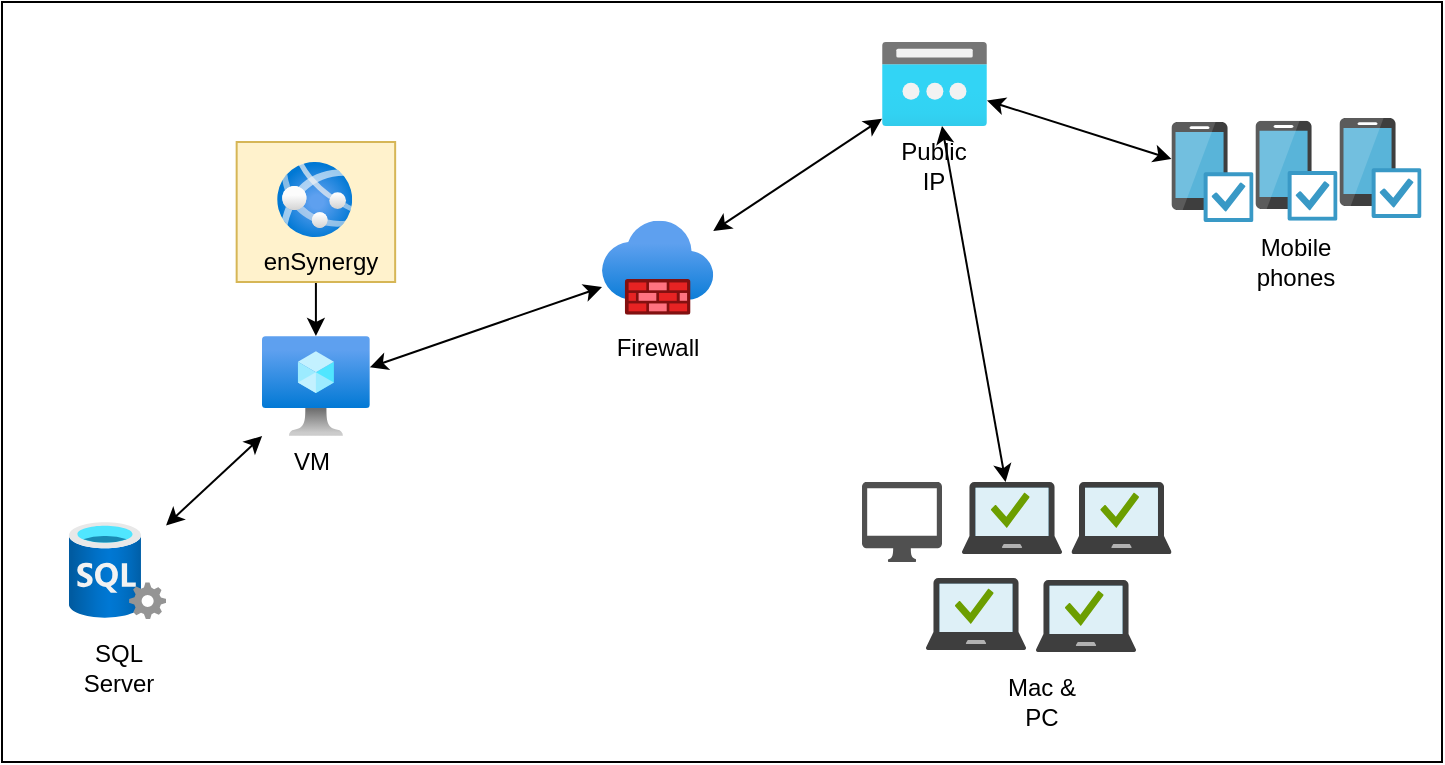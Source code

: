 <mxfile version="14.9.7" type="github">
  <diagram name="Page-1" id="2ca16b54-16f6-2749-3443-fa8db7711227">
    <mxGraphModel dx="946" dy="640" grid="1" gridSize="10" guides="1" tooltips="1" connect="1" arrows="1" fold="1" page="1" pageScale="1" pageWidth="1100" pageHeight="850" background="none" math="0" shadow="0">
      <root>
        <mxCell id="0" />
        <mxCell id="1" parent="0" />
        <mxCell id="Hm6aeHfuPzpVKwr9Rmps-9" value="" style="rounded=0;whiteSpace=wrap;html=1;" vertex="1" parent="1">
          <mxGeometry x="360" y="230" width="720" height="380" as="geometry" />
        </mxCell>
        <mxCell id="Hm6aeHfuPzpVKwr9Rmps-26" value="" style="group" vertex="1" connectable="0" parent="1">
          <mxGeometry x="800" y="250" width="52.5" height="72" as="geometry" />
        </mxCell>
        <mxCell id="Hm6aeHfuPzpVKwr9Rmps-13" value="" style="aspect=fixed;html=1;points=[];align=center;image;fontSize=12;image=img/lib/azure2/networking/Public_IP_Addresses.svg;" vertex="1" parent="Hm6aeHfuPzpVKwr9Rmps-26">
          <mxGeometry width="52.5" height="42" as="geometry" />
        </mxCell>
        <mxCell id="Hm6aeHfuPzpVKwr9Rmps-23" value="Public IP" style="text;html=1;strokeColor=none;fillColor=none;align=center;verticalAlign=middle;whiteSpace=wrap;rounded=0;" vertex="1" parent="Hm6aeHfuPzpVKwr9Rmps-26">
          <mxGeometry x="6.25" y="52" width="40" height="20" as="geometry" />
        </mxCell>
        <mxCell id="Hm6aeHfuPzpVKwr9Rmps-32" value="" style="group" vertex="1" connectable="0" parent="1">
          <mxGeometry x="490" y="397" width="53.91" height="73" as="geometry" />
        </mxCell>
        <mxCell id="Hm6aeHfuPzpVKwr9Rmps-7" value="" style="aspect=fixed;html=1;points=[];align=center;image;fontSize=12;image=img/lib/azure2/compute/Virtual_Machine.svg;" vertex="1" parent="Hm6aeHfuPzpVKwr9Rmps-32">
          <mxGeometry width="53.91" height="50" as="geometry" />
        </mxCell>
        <mxCell id="Hm6aeHfuPzpVKwr9Rmps-21" value="VM" style="text;html=1;strokeColor=none;fillColor=none;align=center;verticalAlign=middle;whiteSpace=wrap;rounded=0;" vertex="1" parent="Hm6aeHfuPzpVKwr9Rmps-32">
          <mxGeometry x="4.95" y="53" width="40" height="20" as="geometry" />
        </mxCell>
        <mxCell id="Hm6aeHfuPzpVKwr9Rmps-35" value="" style="endArrow=classic;html=1;" edge="1" parent="1" source="Hm6aeHfuPzpVKwr9Rmps-27" target="Hm6aeHfuPzpVKwr9Rmps-7">
          <mxGeometry width="50" height="50" relative="1" as="geometry">
            <mxPoint x="660" y="530" as="sourcePoint" />
            <mxPoint x="710" y="480" as="targetPoint" />
          </mxGeometry>
        </mxCell>
        <mxCell id="Hm6aeHfuPzpVKwr9Rmps-41" value="" style="endArrow=classic;startArrow=classic;html=1;" edge="1" parent="1" source="Hm6aeHfuPzpVKwr9Rmps-39" target="Hm6aeHfuPzpVKwr9Rmps-13">
          <mxGeometry width="50" height="50" relative="1" as="geometry">
            <mxPoint x="502" y="333.91" as="sourcePoint" />
            <mxPoint x="590" y="333.91" as="targetPoint" />
          </mxGeometry>
        </mxCell>
        <mxCell id="Hm6aeHfuPzpVKwr9Rmps-66" value="" style="endArrow=classic;startArrow=classic;html=1;" edge="1" parent="1" source="Hm6aeHfuPzpVKwr9Rmps-13" target="Hm6aeHfuPzpVKwr9Rmps-73">
          <mxGeometry width="50" height="50" relative="1" as="geometry">
            <mxPoint x="700" y="580" as="sourcePoint" />
            <mxPoint x="855" y="430" as="targetPoint" />
          </mxGeometry>
        </mxCell>
        <mxCell id="Hm6aeHfuPzpVKwr9Rmps-67" value="" style="endArrow=classic;startArrow=classic;html=1;" edge="1" parent="1" source="Hm6aeHfuPzpVKwr9Rmps-13" target="Hm6aeHfuPzpVKwr9Rmps-77">
          <mxGeometry width="50" height="50" relative="1" as="geometry">
            <mxPoint x="789.997" y="313" as="sourcePoint" />
            <mxPoint x="940" y="307.422" as="targetPoint" />
          </mxGeometry>
        </mxCell>
        <mxCell id="Hm6aeHfuPzpVKwr9Rmps-68" value="" style="group" vertex="1" connectable="0" parent="1">
          <mxGeometry x="660" y="339.41" width="55.62" height="73.59" as="geometry" />
        </mxCell>
        <mxCell id="Hm6aeHfuPzpVKwr9Rmps-39" value="" style="aspect=fixed;html=1;points=[];align=center;image;fontSize=12;image=img/lib/azure2/networking/Firewalls.svg;" vertex="1" parent="Hm6aeHfuPzpVKwr9Rmps-68">
          <mxGeometry width="55.62" height="47" as="geometry" />
        </mxCell>
        <mxCell id="Hm6aeHfuPzpVKwr9Rmps-42" value="Firewall" style="text;html=1;strokeColor=none;fillColor=none;align=center;verticalAlign=middle;whiteSpace=wrap;rounded=0;" vertex="1" parent="Hm6aeHfuPzpVKwr9Rmps-68">
          <mxGeometry x="7.81" y="53.59" width="40" height="20" as="geometry" />
        </mxCell>
        <mxCell id="Hm6aeHfuPzpVKwr9Rmps-37" value="" style="endArrow=classic;startArrow=classic;html=1;" edge="1" parent="1" source="Hm6aeHfuPzpVKwr9Rmps-12" target="Hm6aeHfuPzpVKwr9Rmps-7">
          <mxGeometry width="50" height="50" relative="1" as="geometry">
            <mxPoint x="540" y="520" as="sourcePoint" />
            <mxPoint x="590" y="470" as="targetPoint" />
          </mxGeometry>
        </mxCell>
        <mxCell id="Hm6aeHfuPzpVKwr9Rmps-40" value="" style="endArrow=classic;startArrow=classic;html=1;" edge="1" parent="1" source="Hm6aeHfuPzpVKwr9Rmps-7" target="Hm6aeHfuPzpVKwr9Rmps-39">
          <mxGeometry width="50" height="50" relative="1" as="geometry">
            <mxPoint x="582" y="340.303" as="sourcePoint" />
            <mxPoint x="867" y="332.8" as="targetPoint" />
          </mxGeometry>
        </mxCell>
        <mxCell id="Hm6aeHfuPzpVKwr9Rmps-81" value="" style="group" vertex="1" connectable="0" parent="1">
          <mxGeometry x="944.75" y="288" width="125" height="82" as="geometry" />
        </mxCell>
        <mxCell id="Hm6aeHfuPzpVKwr9Rmps-72" value="Mobile phones" style="text;html=1;strokeColor=none;fillColor=none;align=center;verticalAlign=middle;whiteSpace=wrap;rounded=0;" vertex="1" parent="Hm6aeHfuPzpVKwr9Rmps-81">
          <mxGeometry x="42" y="62" width="40" height="20" as="geometry" />
        </mxCell>
        <mxCell id="Hm6aeHfuPzpVKwr9Rmps-77" value="" style="aspect=fixed;html=1;points=[];align=center;image;fontSize=12;image=img/lib/mscae/Device_Compliance.svg;" vertex="1" parent="Hm6aeHfuPzpVKwr9Rmps-81">
          <mxGeometry y="2" width="41" height="50" as="geometry" />
        </mxCell>
        <mxCell id="Hm6aeHfuPzpVKwr9Rmps-78" value="" style="aspect=fixed;html=1;points=[];align=center;image;fontSize=12;image=img/lib/mscae/Device_Compliance.svg;" vertex="1" parent="Hm6aeHfuPzpVKwr9Rmps-81">
          <mxGeometry x="42" y="1.41" width="41" height="50" as="geometry" />
        </mxCell>
        <mxCell id="Hm6aeHfuPzpVKwr9Rmps-79" value="" style="aspect=fixed;html=1;points=[];align=center;image;fontSize=12;image=img/lib/mscae/Device_Compliance.svg;" vertex="1" parent="Hm6aeHfuPzpVKwr9Rmps-81">
          <mxGeometry x="84" width="41" height="50" as="geometry" />
        </mxCell>
        <mxCell id="Hm6aeHfuPzpVKwr9Rmps-82" value="" style="group" vertex="1" connectable="0" parent="1">
          <mxGeometry x="790" y="470" width="154.75" height="120" as="geometry" />
        </mxCell>
        <mxCell id="Hm6aeHfuPzpVKwr9Rmps-64" value="" style="group" vertex="1" connectable="0" parent="Hm6aeHfuPzpVKwr9Rmps-82">
          <mxGeometry width="154.75" height="87.5" as="geometry" />
        </mxCell>
        <mxCell id="Hm6aeHfuPzpVKwr9Rmps-59" value="" style="pointerEvents=1;shadow=0;dashed=0;html=1;strokeColor=none;fillColor=#505050;labelPosition=center;verticalLabelPosition=bottom;verticalAlign=top;outlineConnect=0;align=center;shape=mxgraph.office.devices.mac_client;" vertex="1" parent="Hm6aeHfuPzpVKwr9Rmps-64">
          <mxGeometry width="40" height="40" as="geometry" />
        </mxCell>
        <mxCell id="Hm6aeHfuPzpVKwr9Rmps-71" value="Mac &amp;amp; PC" style="text;html=1;strokeColor=none;fillColor=none;align=center;verticalAlign=middle;whiteSpace=wrap;rounded=0;" vertex="1" parent="Hm6aeHfuPzpVKwr9Rmps-82">
          <mxGeometry x="70" y="100" width="40" height="20" as="geometry" />
        </mxCell>
        <mxCell id="Hm6aeHfuPzpVKwr9Rmps-73" value="" style="aspect=fixed;html=1;points=[];align=center;image;fontSize=12;image=img/lib/mscae/Managed_Desktop.svg;" vertex="1" parent="Hm6aeHfuPzpVKwr9Rmps-82">
          <mxGeometry x="50" width="50" height="36" as="geometry" />
        </mxCell>
        <mxCell id="Hm6aeHfuPzpVKwr9Rmps-74" value="" style="aspect=fixed;html=1;points=[];align=center;image;fontSize=12;image=img/lib/mscae/Managed_Desktop.svg;" vertex="1" parent="Hm6aeHfuPzpVKwr9Rmps-82">
          <mxGeometry x="104.75" width="50" height="36" as="geometry" />
        </mxCell>
        <mxCell id="Hm6aeHfuPzpVKwr9Rmps-75" value="" style="aspect=fixed;html=1;points=[];align=center;image;fontSize=12;image=img/lib/mscae/Managed_Desktop.svg;" vertex="1" parent="Hm6aeHfuPzpVKwr9Rmps-82">
          <mxGeometry x="32" y="48" width="50" height="36" as="geometry" />
        </mxCell>
        <mxCell id="Hm6aeHfuPzpVKwr9Rmps-76" value="" style="aspect=fixed;html=1;points=[];align=center;image;fontSize=12;image=img/lib/mscae/Managed_Desktop.svg;" vertex="1" parent="Hm6aeHfuPzpVKwr9Rmps-82">
          <mxGeometry x="87" y="49" width="50" height="36" as="geometry" />
        </mxCell>
        <mxCell id="Hm6aeHfuPzpVKwr9Rmps-31" value="" style="group" vertex="1" connectable="0" parent="1">
          <mxGeometry x="390" y="490" width="60" height="85" as="geometry" />
        </mxCell>
        <mxCell id="Hm6aeHfuPzpVKwr9Rmps-12" value="" style="aspect=fixed;html=1;points=[];align=center;image;fontSize=12;image=img/lib/azure2/databases/SQL_Server.svg;" vertex="1" parent="Hm6aeHfuPzpVKwr9Rmps-31">
          <mxGeometry x="3.463" width="48.571" height="48.571" as="geometry" />
        </mxCell>
        <mxCell id="Hm6aeHfuPzpVKwr9Rmps-20" value="SQL Server" style="text;html=1;strokeColor=none;fillColor=none;align=center;verticalAlign=middle;whiteSpace=wrap;rounded=0;" vertex="1" parent="Hm6aeHfuPzpVKwr9Rmps-31">
          <mxGeometry y="60.714" width="56.537" height="24.286" as="geometry" />
        </mxCell>
        <mxCell id="Hm6aeHfuPzpVKwr9Rmps-83" value="" style="group" vertex="1" connectable="0" parent="1">
          <mxGeometry x="477.33" y="300" width="79.25" height="70" as="geometry" />
        </mxCell>
        <mxCell id="Hm6aeHfuPzpVKwr9Rmps-27" value="" style="rounded=0;whiteSpace=wrap;html=1;fillColor=#fff2cc;strokeColor=#d6b656;" vertex="1" parent="Hm6aeHfuPzpVKwr9Rmps-83">
          <mxGeometry width="79.25" height="70" as="geometry" />
        </mxCell>
        <mxCell id="Hm6aeHfuPzpVKwr9Rmps-17" value="" style="aspect=fixed;html=1;points=[];align=center;image;fontSize=12;image=img/lib/azure2/containers/App_Services.svg;" vertex="1" parent="Hm6aeHfuPzpVKwr9Rmps-83">
          <mxGeometry x="20.25" y="10" width="37.5" height="37.5" as="geometry" />
        </mxCell>
        <mxCell id="Hm6aeHfuPzpVKwr9Rmps-18" value="&lt;div&gt;enSynergy&lt;/div&gt;" style="text;html=1;strokeColor=none;fillColor=none;align=center;verticalAlign=middle;whiteSpace=wrap;rounded=0;" vertex="1" parent="Hm6aeHfuPzpVKwr9Rmps-83">
          <mxGeometry x="19.381" y="50.645" width="45.238" height="19.355" as="geometry" />
        </mxCell>
      </root>
    </mxGraphModel>
  </diagram>
</mxfile>
